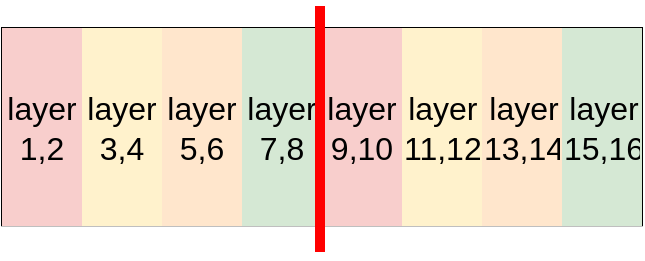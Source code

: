 <mxfile version="26.0.2">
  <diagram name="第 1 页" id="kauQDRFqsyh2UUT5HMzD">
    <mxGraphModel dx="929" dy="896" grid="0" gridSize="10" guides="1" tooltips="1" connect="1" arrows="1" fold="1" page="0" pageScale="1" pageWidth="827" pageHeight="1169" math="0" shadow="0">
      <root>
        <mxCell id="0" />
        <mxCell id="1" parent="0" />
        <mxCell id="DK-CATXi4uO4ZT2zTe4n-14" value="" style="shape=table;startSize=0;container=1;collapsible=0;childLayout=tableLayout;fontSize=16;" vertex="1" parent="1">
          <mxGeometry x="-76" y="149" width="320" height="98.65" as="geometry" />
        </mxCell>
        <mxCell id="DK-CATXi4uO4ZT2zTe4n-15" value="" style="shape=tableRow;horizontal=0;startSize=0;swimlaneHead=0;swimlaneBody=0;strokeColor=inherit;top=0;left=0;bottom=0;right=0;collapsible=0;dropTarget=0;fillColor=none;points=[[0,0.5],[1,0.5]];portConstraint=eastwest;fontSize=16;" vertex="1" parent="DK-CATXi4uO4ZT2zTe4n-14">
          <mxGeometry width="320" height="99" as="geometry" />
        </mxCell>
        <mxCell id="DK-CATXi4uO4ZT2zTe4n-16" value="layer&lt;div&gt;1,2&lt;/div&gt;" style="shape=partialRectangle;html=1;whiteSpace=wrap;connectable=0;strokeColor=#b85450;overflow=hidden;fillColor=#f8cecc;top=0;left=0;bottom=0;right=0;pointerEvents=1;fontSize=16;rowspan=1;colspan=2;" vertex="1" parent="DK-CATXi4uO4ZT2zTe4n-15">
          <mxGeometry width="40" height="99" as="geometry">
            <mxRectangle width="20" height="99" as="alternateBounds" />
          </mxGeometry>
        </mxCell>
        <mxCell id="DK-CATXi4uO4ZT2zTe4n-17" value="2" style="shape=partialRectangle;html=1;whiteSpace=wrap;connectable=0;strokeColor=#b85450;overflow=hidden;fillColor=#f8cecc;top=0;left=0;bottom=0;right=0;pointerEvents=1;fontSize=16;" vertex="1" visible="0" parent="DK-CATXi4uO4ZT2zTe4n-15">
          <mxGeometry x="20" width="20" height="99" as="geometry">
            <mxRectangle width="20" height="99" as="alternateBounds" />
          </mxGeometry>
        </mxCell>
        <mxCell id="DK-CATXi4uO4ZT2zTe4n-18" value="layer&lt;div&gt;3,4&lt;/div&gt;" style="shape=partialRectangle;html=1;whiteSpace=wrap;connectable=0;strokeColor=#d6b656;overflow=hidden;fillColor=#fff2cc;top=0;left=0;bottom=0;right=0;pointerEvents=1;fontSize=16;rowspan=1;colspan=2;" vertex="1" parent="DK-CATXi4uO4ZT2zTe4n-15">
          <mxGeometry x="40" width="40" height="99" as="geometry">
            <mxRectangle width="20" height="99" as="alternateBounds" />
          </mxGeometry>
        </mxCell>
        <mxCell id="DK-CATXi4uO4ZT2zTe4n-27" value="4" style="shape=partialRectangle;html=1;whiteSpace=wrap;connectable=0;strokeColor=#d6b656;overflow=hidden;fillColor=#fff2cc;top=0;left=0;bottom=0;right=0;pointerEvents=1;fontSize=16;" vertex="1" visible="0" parent="DK-CATXi4uO4ZT2zTe4n-15">
          <mxGeometry x="60" width="20" height="99" as="geometry">
            <mxRectangle width="20" height="99" as="alternateBounds" />
          </mxGeometry>
        </mxCell>
        <mxCell id="DK-CATXi4uO4ZT2zTe4n-28" value="layer&lt;div&gt;5,6&lt;/div&gt;" style="shape=partialRectangle;html=1;whiteSpace=wrap;connectable=0;strokeColor=#d79b00;overflow=hidden;fillColor=#ffe6cc;top=0;left=0;bottom=0;right=0;pointerEvents=1;fontSize=16;rowspan=1;colspan=2;" vertex="1" parent="DK-CATXi4uO4ZT2zTe4n-15">
          <mxGeometry x="80" width="40" height="99" as="geometry">
            <mxRectangle width="20" height="99" as="alternateBounds" />
          </mxGeometry>
        </mxCell>
        <mxCell id="DK-CATXi4uO4ZT2zTe4n-29" value="6" style="shape=partialRectangle;html=1;whiteSpace=wrap;connectable=0;strokeColor=#d79b00;overflow=hidden;fillColor=#ffe6cc;top=0;left=0;bottom=0;right=0;pointerEvents=1;fontSize=16;" vertex="1" visible="0" parent="DK-CATXi4uO4ZT2zTe4n-15">
          <mxGeometry x="100" width="20" height="99" as="geometry">
            <mxRectangle width="20" height="99" as="alternateBounds" />
          </mxGeometry>
        </mxCell>
        <mxCell id="DK-CATXi4uO4ZT2zTe4n-30" value="layer&lt;div&gt;7,8&lt;/div&gt;" style="shape=partialRectangle;html=1;whiteSpace=wrap;connectable=0;strokeColor=#82b366;overflow=hidden;fillColor=#d5e8d4;top=0;left=0;bottom=0;right=0;pointerEvents=1;fontSize=16;rowspan=1;colspan=2;" vertex="1" parent="DK-CATXi4uO4ZT2zTe4n-15">
          <mxGeometry x="120" width="40" height="99" as="geometry">
            <mxRectangle width="20" height="99" as="alternateBounds" />
          </mxGeometry>
        </mxCell>
        <mxCell id="DK-CATXi4uO4ZT2zTe4n-31" value="8" style="shape=partialRectangle;html=1;whiteSpace=wrap;connectable=0;strokeColor=#82b366;overflow=hidden;fillColor=#d5e8d4;top=0;left=0;bottom=0;right=0;pointerEvents=1;fontSize=16;" vertex="1" visible="0" parent="DK-CATXi4uO4ZT2zTe4n-15">
          <mxGeometry x="140" width="20" height="99" as="geometry">
            <mxRectangle width="20" height="99" as="alternateBounds" />
          </mxGeometry>
        </mxCell>
        <mxCell id="DK-CATXi4uO4ZT2zTe4n-32" value="layer&lt;div&gt;9,10&lt;/div&gt;" style="shape=partialRectangle;html=1;whiteSpace=wrap;connectable=0;strokeColor=#b85450;overflow=hidden;fillColor=#f8cecc;top=0;left=0;bottom=0;right=0;pointerEvents=1;fontSize=16;rowspan=1;colspan=2;" vertex="1" parent="DK-CATXi4uO4ZT2zTe4n-15">
          <mxGeometry x="160" width="40" height="99" as="geometry">
            <mxRectangle width="20" height="99" as="alternateBounds" />
          </mxGeometry>
        </mxCell>
        <mxCell id="DK-CATXi4uO4ZT2zTe4n-33" value="10" style="shape=partialRectangle;html=1;whiteSpace=wrap;connectable=0;strokeColor=#b85450;overflow=hidden;fillColor=#f8cecc;top=0;left=0;bottom=0;right=0;pointerEvents=1;fontSize=16;" vertex="1" visible="0" parent="DK-CATXi4uO4ZT2zTe4n-15">
          <mxGeometry x="180" width="20" height="99" as="geometry">
            <mxRectangle width="20" height="99" as="alternateBounds" />
          </mxGeometry>
        </mxCell>
        <mxCell id="DK-CATXi4uO4ZT2zTe4n-34" value="layer&lt;div&gt;11,12&lt;/div&gt;" style="shape=partialRectangle;html=1;whiteSpace=wrap;connectable=0;strokeColor=#d6b656;overflow=hidden;fillColor=#fff2cc;top=0;left=0;bottom=0;right=0;pointerEvents=1;fontSize=16;rowspan=1;colspan=2;" vertex="1" parent="DK-CATXi4uO4ZT2zTe4n-15">
          <mxGeometry x="200" width="40" height="99" as="geometry">
            <mxRectangle width="20" height="99" as="alternateBounds" />
          </mxGeometry>
        </mxCell>
        <mxCell id="DK-CATXi4uO4ZT2zTe4n-35" value="12" style="shape=partialRectangle;html=1;whiteSpace=wrap;connectable=0;strokeColor=#d6b656;overflow=hidden;fillColor=#fff2cc;top=0;left=0;bottom=0;right=0;pointerEvents=1;fontSize=16;" vertex="1" visible="0" parent="DK-CATXi4uO4ZT2zTe4n-15">
          <mxGeometry x="220" width="20" height="99" as="geometry">
            <mxRectangle width="20" height="99" as="alternateBounds" />
          </mxGeometry>
        </mxCell>
        <mxCell id="DK-CATXi4uO4ZT2zTe4n-36" value="layer&lt;div&gt;13,14&lt;/div&gt;" style="shape=partialRectangle;html=1;whiteSpace=wrap;connectable=0;strokeColor=#d79b00;overflow=hidden;fillColor=#ffe6cc;top=0;left=0;bottom=0;right=0;pointerEvents=1;fontSize=16;rowspan=1;colspan=2;" vertex="1" parent="DK-CATXi4uO4ZT2zTe4n-15">
          <mxGeometry x="240" width="40" height="99" as="geometry">
            <mxRectangle width="20" height="99" as="alternateBounds" />
          </mxGeometry>
        </mxCell>
        <mxCell id="DK-CATXi4uO4ZT2zTe4n-37" value="14" style="shape=partialRectangle;html=1;whiteSpace=wrap;connectable=0;strokeColor=#d79b00;overflow=hidden;fillColor=#ffe6cc;top=0;left=0;bottom=0;right=0;pointerEvents=1;fontSize=16;" vertex="1" visible="0" parent="DK-CATXi4uO4ZT2zTe4n-15">
          <mxGeometry x="260" width="20" height="99" as="geometry">
            <mxRectangle width="20" height="99" as="alternateBounds" />
          </mxGeometry>
        </mxCell>
        <mxCell id="DK-CATXi4uO4ZT2zTe4n-38" value="layer&lt;div&gt;15,16&lt;/div&gt;" style="shape=partialRectangle;html=1;whiteSpace=wrap;connectable=0;strokeColor=#82b366;overflow=hidden;fillColor=#d5e8d4;top=0;left=0;bottom=0;right=0;pointerEvents=1;fontSize=16;rowspan=1;colspan=2;" vertex="1" parent="DK-CATXi4uO4ZT2zTe4n-15">
          <mxGeometry x="280" width="40" height="99" as="geometry">
            <mxRectangle width="20" height="99" as="alternateBounds" />
          </mxGeometry>
        </mxCell>
        <mxCell id="DK-CATXi4uO4ZT2zTe4n-39" value="16" style="shape=partialRectangle;html=1;whiteSpace=wrap;connectable=0;strokeColor=#82b366;overflow=hidden;fillColor=#d5e8d4;top=0;left=0;bottom=0;right=0;pointerEvents=1;fontSize=16;" vertex="1" visible="0" parent="DK-CATXi4uO4ZT2zTe4n-15">
          <mxGeometry x="300" width="20" height="99" as="geometry">
            <mxRectangle width="20" height="99" as="alternateBounds" />
          </mxGeometry>
        </mxCell>
        <mxCell id="DK-CATXi4uO4ZT2zTe4n-41" value="" style="endArrow=none;html=1;rounded=0;fontSize=12;startSize=8;endSize=8;curved=1;strokeWidth=5;strokeColor=#FF0000;" edge="1" parent="1">
          <mxGeometry width="50" height="50" relative="1" as="geometry">
            <mxPoint x="83" y="261" as="sourcePoint" />
            <mxPoint x="83" y="138" as="targetPoint" />
          </mxGeometry>
        </mxCell>
      </root>
    </mxGraphModel>
  </diagram>
</mxfile>
